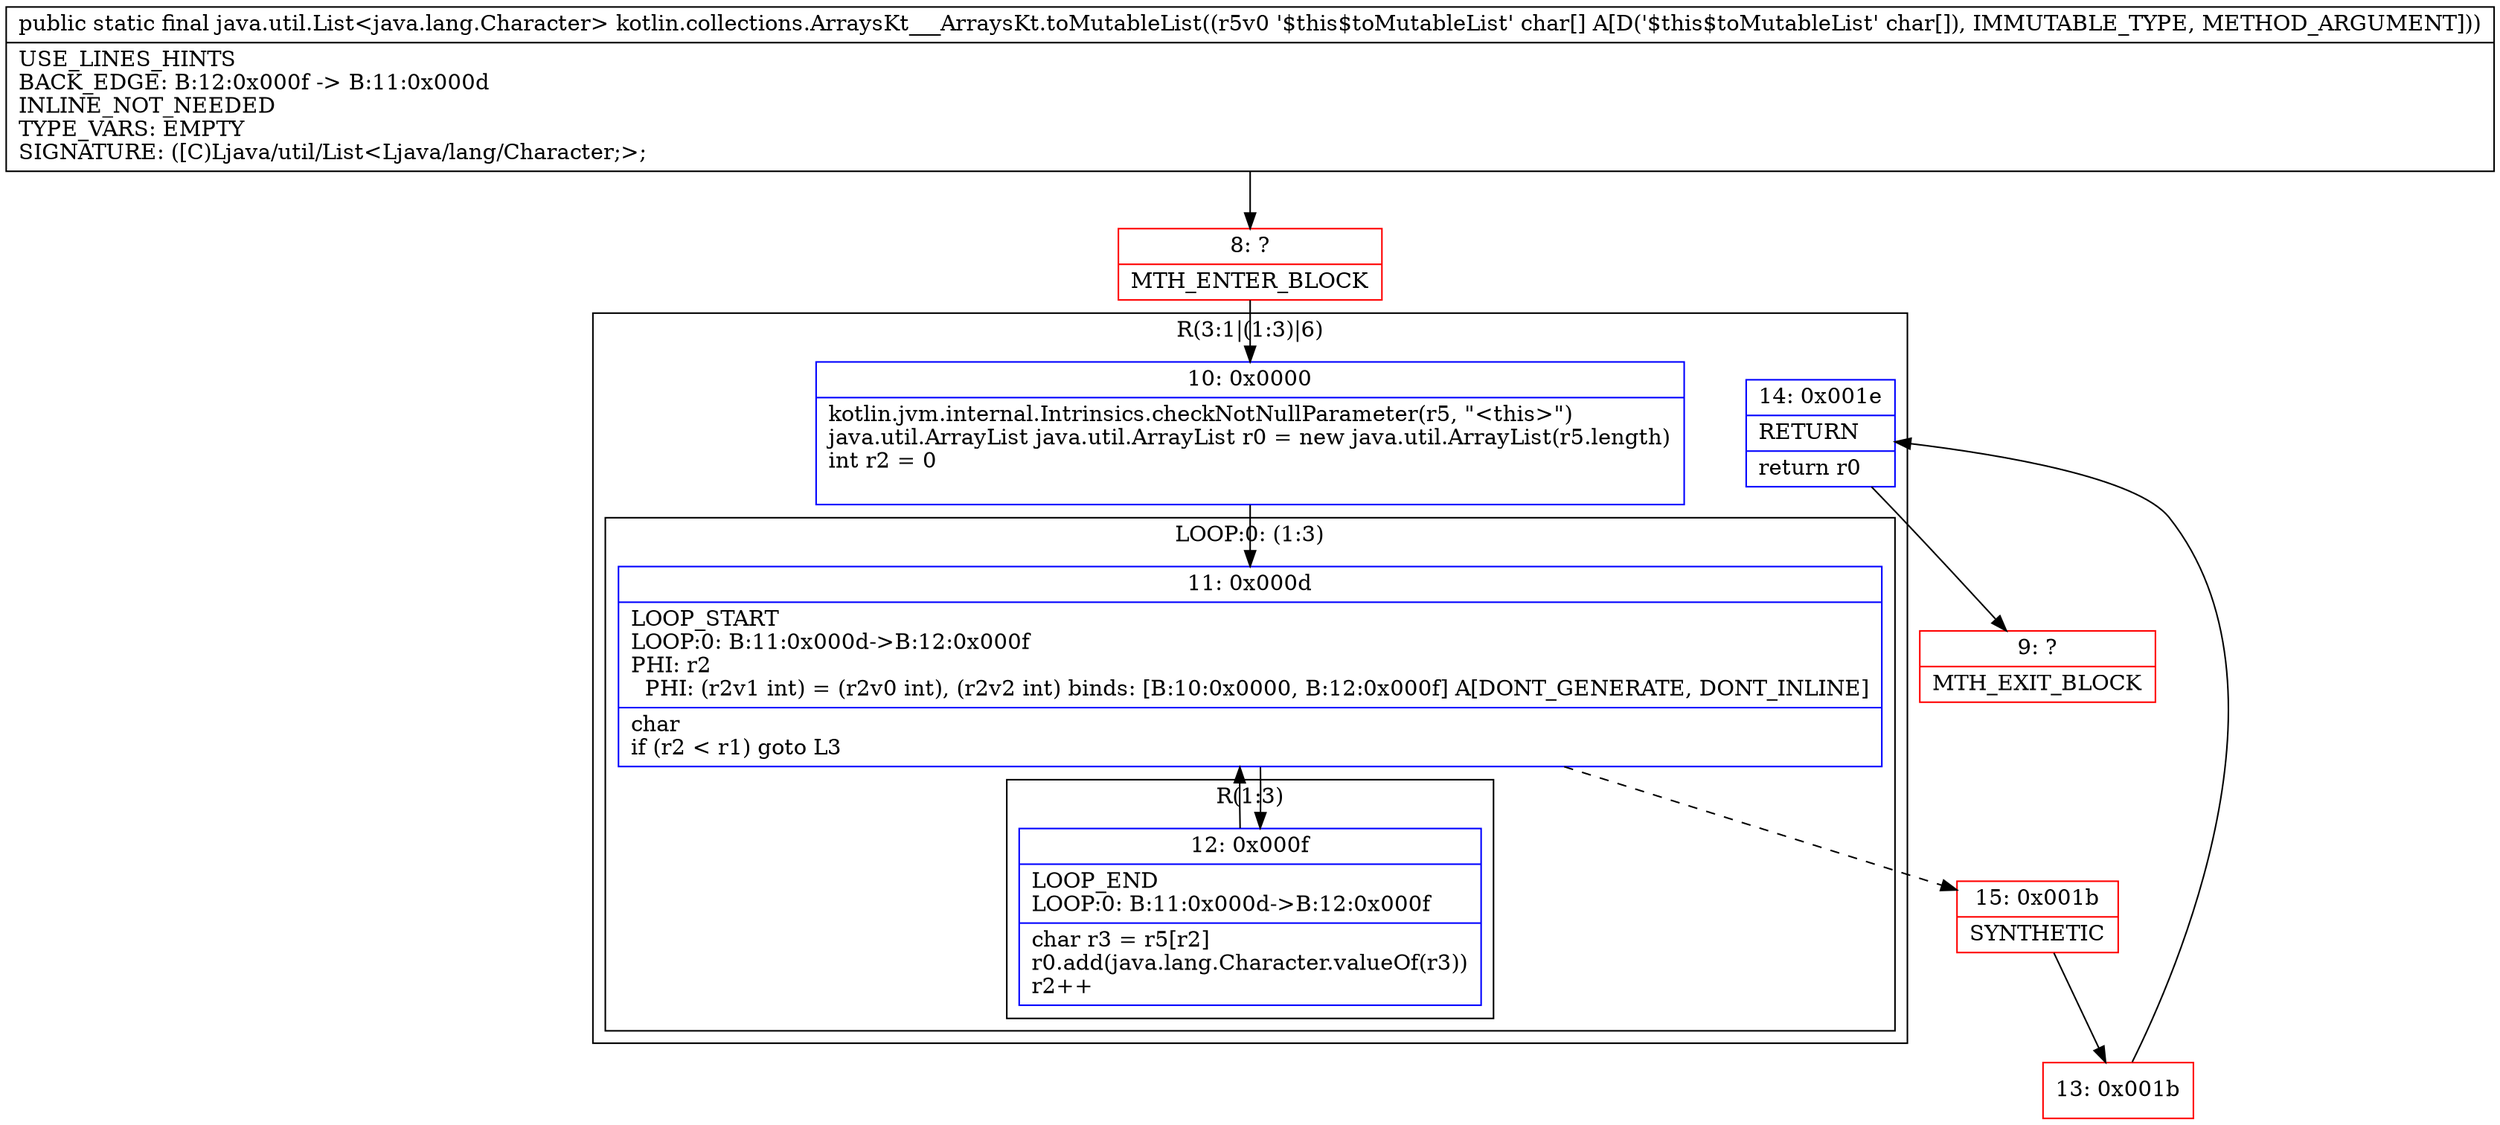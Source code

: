 digraph "CFG forkotlin.collections.ArraysKt___ArraysKt.toMutableList([C)Ljava\/util\/List;" {
subgraph cluster_Region_223796391 {
label = "R(3:1|(1:3)|6)";
node [shape=record,color=blue];
Node_10 [shape=record,label="{10\:\ 0x0000|kotlin.jvm.internal.Intrinsics.checkNotNullParameter(r5, \"\<this\>\")\ljava.util.ArrayList java.util.ArrayList r0 = new java.util.ArrayList(r5.length)\lint r2 = 0\l\l}"];
subgraph cluster_LoopRegion_1974370487 {
label = "LOOP:0: (1:3)";
node [shape=record,color=blue];
Node_11 [shape=record,label="{11\:\ 0x000d|LOOP_START\lLOOP:0: B:11:0x000d\-\>B:12:0x000f\lPHI: r2 \l  PHI: (r2v1 int) = (r2v0 int), (r2v2 int) binds: [B:10:0x0000, B:12:0x000f] A[DONT_GENERATE, DONT_INLINE]\l|char \lif (r2 \< r1) goto L3\l}"];
subgraph cluster_Region_519375581 {
label = "R(1:3)";
node [shape=record,color=blue];
Node_12 [shape=record,label="{12\:\ 0x000f|LOOP_END\lLOOP:0: B:11:0x000d\-\>B:12:0x000f\l|char r3 = r5[r2]\lr0.add(java.lang.Character.valueOf(r3))\lr2++\l}"];
}
}
Node_14 [shape=record,label="{14\:\ 0x001e|RETURN\l|return r0\l}"];
}
Node_8 [shape=record,color=red,label="{8\:\ ?|MTH_ENTER_BLOCK\l}"];
Node_15 [shape=record,color=red,label="{15\:\ 0x001b|SYNTHETIC\l}"];
Node_13 [shape=record,color=red,label="{13\:\ 0x001b}"];
Node_9 [shape=record,color=red,label="{9\:\ ?|MTH_EXIT_BLOCK\l}"];
MethodNode[shape=record,label="{public static final java.util.List\<java.lang.Character\> kotlin.collections.ArraysKt___ArraysKt.toMutableList((r5v0 '$this$toMutableList' char[] A[D('$this$toMutableList' char[]), IMMUTABLE_TYPE, METHOD_ARGUMENT]))  | USE_LINES_HINTS\lBACK_EDGE: B:12:0x000f \-\> B:11:0x000d\lINLINE_NOT_NEEDED\lTYPE_VARS: EMPTY\lSIGNATURE: ([C)Ljava\/util\/List\<Ljava\/lang\/Character;\>;\l}"];
MethodNode -> Node_8;Node_10 -> Node_11;
Node_11 -> Node_12;
Node_11 -> Node_15[style=dashed];
Node_12 -> Node_11;
Node_14 -> Node_9;
Node_8 -> Node_10;
Node_15 -> Node_13;
Node_13 -> Node_14;
}

